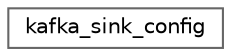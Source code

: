 digraph "类继承关系图"
{
 // LATEX_PDF_SIZE
  bgcolor="transparent";
  edge [fontname=Helvetica,fontsize=10,labelfontname=Helvetica,labelfontsize=10];
  node [fontname=Helvetica,fontsize=10,shape=box,height=0.2,width=0.4];
  rankdir="LR";
  Node0 [id="Node000000",label="kafka_sink_config",height=0.2,width=0.4,color="grey40", fillcolor="white", style="filled",URL="$structspdlog_1_1sinks_1_1kafka__sink__config.html",tooltip=" "];
}
